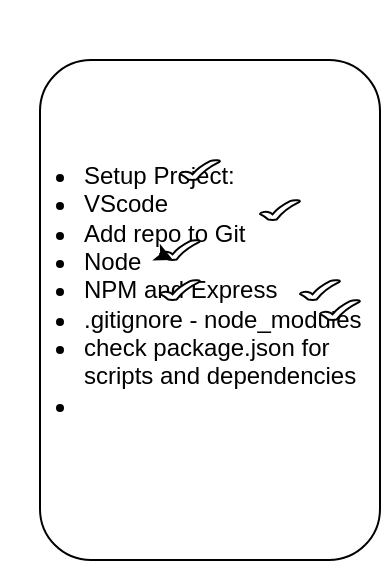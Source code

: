 <mxfile>
    <diagram id="D9xP1EmpJRqnb_IF-IZ-" name="Page-1">
        <mxGraphModel dx="1328" dy="1537" grid="1" gridSize="10" guides="1" tooltips="1" connect="1" arrows="1" fold="1" page="1" pageScale="1" pageWidth="827" pageHeight="1169" math="0" shadow="0">
            <root>
                <mxCell id="0"/>
                <mxCell id="1" parent="0"/>
                <mxCell id="2" value="" style="rounded=1;whiteSpace=wrap;html=1;" vertex="1" parent="1">
                    <mxGeometry x="-100" width="170" height="250" as="geometry"/>
                </mxCell>
                <mxCell id="3" value="&lt;ul&gt;&lt;li&gt;&lt;span style=&quot;text-align: center;&quot;&gt;Setup Project:&lt;/span&gt;&lt;/li&gt;&lt;li&gt;&lt;span style=&quot;text-align: center;&quot;&gt;VScode&amp;nbsp;&lt;/span&gt;&lt;/li&gt;&lt;li&gt;Add repo to Git&lt;/li&gt;&lt;li&gt;Node&lt;/li&gt;&lt;li&gt;&lt;div style=&quot;text-align: left;&quot;&gt;NPM and Express&lt;/div&gt;&lt;/li&gt;&lt;li&gt;.gitignore - node_modules&lt;/li&gt;&lt;li&gt;&lt;div style=&quot;text-align: left;&quot;&gt;&lt;span style=&quot;text-align: center; background-color: initial;&quot;&gt;check package.json for scripts and dependencies&lt;/span&gt;&lt;/div&gt;&lt;/li&gt;&lt;li&gt;&lt;div style=&quot;text-align: left;&quot;&gt;&lt;br&gt;&lt;/div&gt;&lt;/li&gt;&lt;/ul&gt;" style="text;strokeColor=none;fillColor=none;html=1;whiteSpace=wrap;verticalAlign=middle;overflow=hidden;" vertex="1" parent="1">
                    <mxGeometry x="-120" y="-30" width="190" height="290" as="geometry"/>
                </mxCell>
                <mxCell id="6" value="" style="verticalLabelPosition=bottom;verticalAlign=top;html=1;shape=mxgraph.basic.tick" vertex="1" parent="1">
                    <mxGeometry x="-30" y="50" width="20" height="10" as="geometry"/>
                </mxCell>
                <mxCell id="7" value="" style="verticalLabelPosition=bottom;verticalAlign=top;html=1;shape=mxgraph.basic.tick" vertex="1" parent="1">
                    <mxGeometry x="10" y="70" width="20" height="10" as="geometry"/>
                </mxCell>
                <mxCell id="8" value="" style="verticalLabelPosition=bottom;verticalAlign=top;html=1;shape=mxgraph.basic.tick" vertex="1" parent="1">
                    <mxGeometry x="-40" y="90" width="20" height="10" as="geometry"/>
                </mxCell>
                <mxCell id="9" style="edgeStyle=none;html=1;exitX=0;exitY=0.7;exitDx=0;exitDy=0;exitPerimeter=0;entryX=0.32;entryY=0.992;entryDx=0;entryDy=0;entryPerimeter=0;" edge="1" parent="1" source="8" target="8">
                    <mxGeometry relative="1" as="geometry"/>
                </mxCell>
                <mxCell id="10" value="" style="verticalLabelPosition=bottom;verticalAlign=top;html=1;shape=mxgraph.basic.tick" vertex="1" parent="1">
                    <mxGeometry x="-40" y="110" width="20" height="10" as="geometry"/>
                </mxCell>
                <mxCell id="11" value="" style="verticalLabelPosition=bottom;verticalAlign=top;html=1;shape=mxgraph.basic.tick" vertex="1" parent="1">
                    <mxGeometry x="30" y="110" width="20" height="10" as="geometry"/>
                </mxCell>
                <mxCell id="12" value="" style="verticalLabelPosition=bottom;verticalAlign=top;html=1;shape=mxgraph.basic.tick" vertex="1" parent="1">
                    <mxGeometry x="40" y="120" width="20" height="10" as="geometry"/>
                </mxCell>
            </root>
        </mxGraphModel>
    </diagram>
</mxfile>